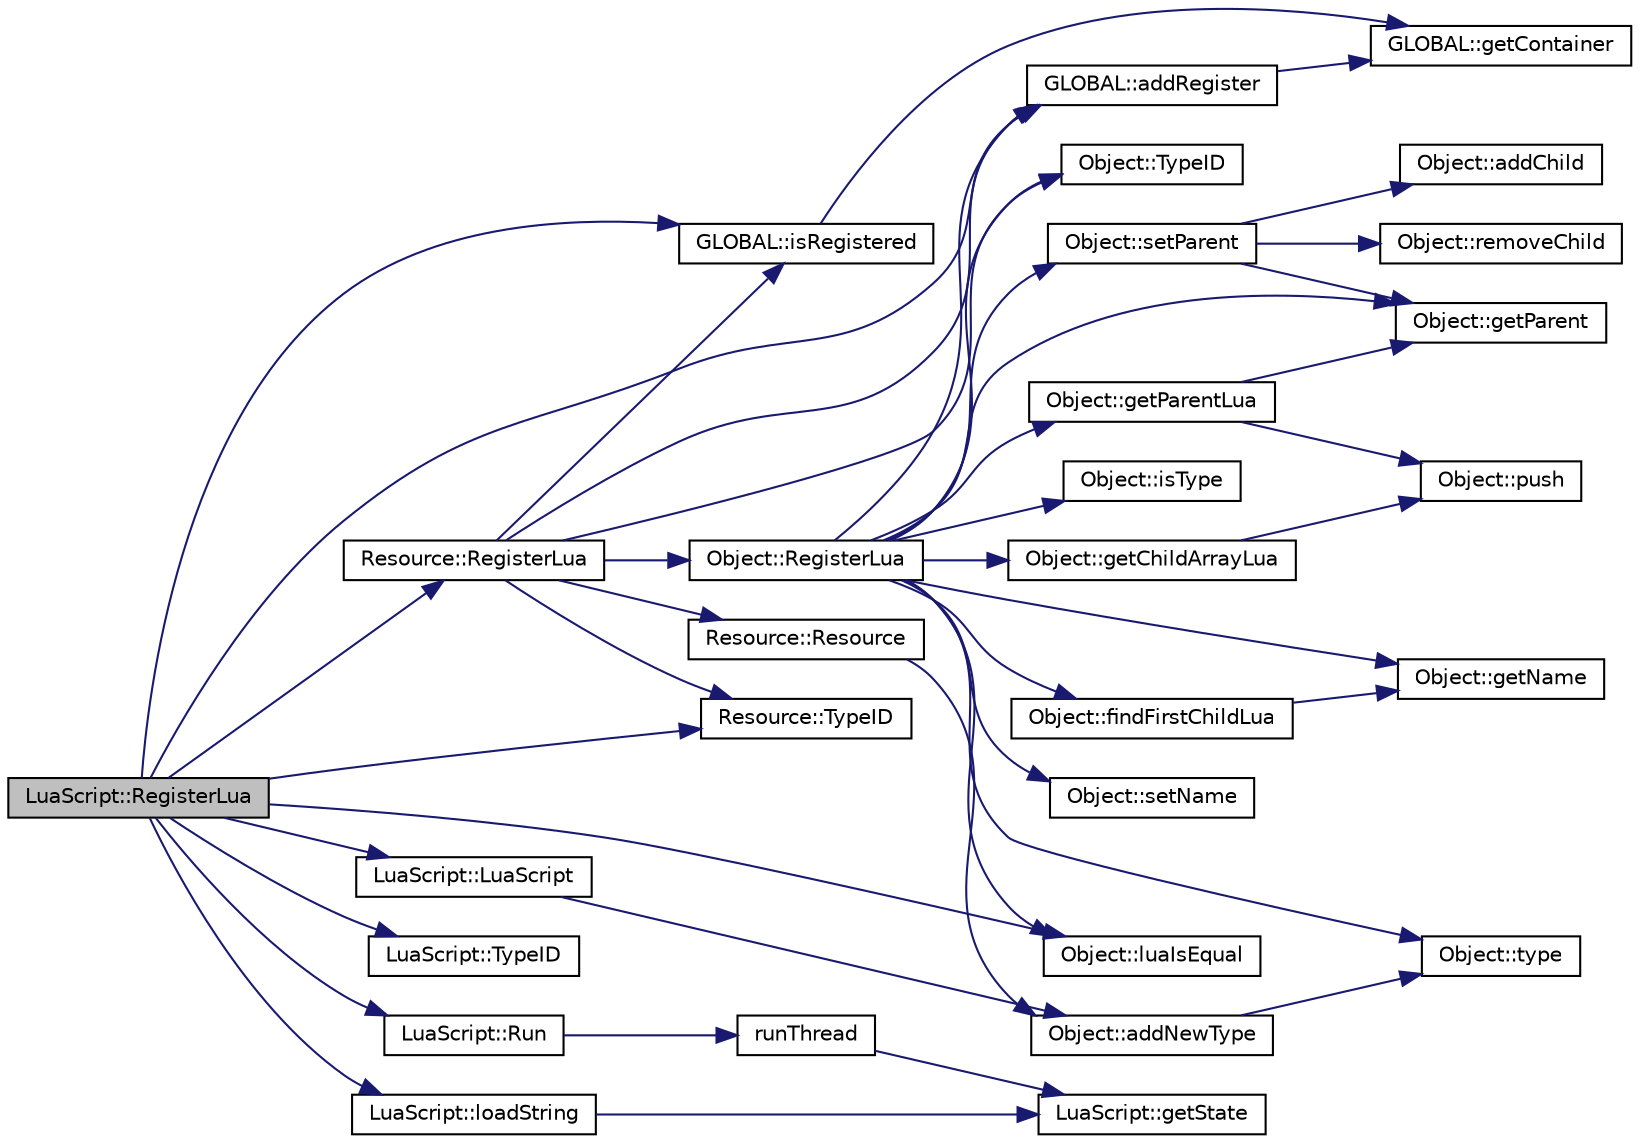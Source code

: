 digraph "LuaScript::RegisterLua"
{
  edge [fontname="Helvetica",fontsize="10",labelfontname="Helvetica",labelfontsize="10"];
  node [fontname="Helvetica",fontsize="10",shape=record];
  rankdir="LR";
  Node1 [label="LuaScript::RegisterLua",height=0.2,width=0.4,color="black", fillcolor="grey75", style="filled", fontcolor="black"];
  Node1 -> Node2 [color="midnightblue",fontsize="10",style="solid",fontname="Helvetica"];
  Node2 [label="GLOBAL::isRegistered",height=0.2,width=0.4,color="black", fillcolor="white", style="filled",URL="$namespace_g_l_o_b_a_l.html#a2694bc250653b6da682a4536a396298e"];
  Node2 -> Node3 [color="midnightblue",fontsize="10",style="solid",fontname="Helvetica"];
  Node3 [label="GLOBAL::getContainer",height=0.2,width=0.4,color="black", fillcolor="white", style="filled",URL="$namespace_g_l_o_b_a_l.html#a48421068f5a2961b446e71f3dba107e1"];
  Node1 -> Node4 [color="midnightblue",fontsize="10",style="solid",fontname="Helvetica"];
  Node4 [label="Resource::TypeID",height=0.2,width=0.4,color="black", fillcolor="white", style="filled",URL="$class_resource.html#a1efee3f7b74a3c200aa5191c841f1742"];
  Node1 -> Node5 [color="midnightblue",fontsize="10",style="solid",fontname="Helvetica"];
  Node5 [label="Resource::RegisterLua",height=0.2,width=0.4,color="black", fillcolor="white", style="filled",URL="$class_resource.html#ab9e43030c620a23b98ba593e40f9e461"];
  Node5 -> Node2 [color="midnightblue",fontsize="10",style="solid",fontname="Helvetica"];
  Node5 -> Node6 [color="midnightblue",fontsize="10",style="solid",fontname="Helvetica"];
  Node6 [label="Object::TypeID",height=0.2,width=0.4,color="black", fillcolor="white", style="filled",URL="$class_object.html#adbb5326be3714f3ec41e783350ba9db0"];
  Node5 -> Node7 [color="midnightblue",fontsize="10",style="solid",fontname="Helvetica"];
  Node7 [label="Object::RegisterLua",height=0.2,width=0.4,color="black", fillcolor="white", style="filled",URL="$class_object.html#a928464bf68f63bbfb71e6e9ceb21bbb4"];
  Node7 -> Node8 [color="midnightblue",fontsize="10",style="solid",fontname="Helvetica"];
  Node8 [label="GLOBAL::addRegister",height=0.2,width=0.4,color="black", fillcolor="white", style="filled",URL="$namespace_g_l_o_b_a_l.html#a232ab9edd3a847771c8ab47813a21c14"];
  Node8 -> Node3 [color="midnightblue",fontsize="10",style="solid",fontname="Helvetica"];
  Node7 -> Node6 [color="midnightblue",fontsize="10",style="solid",fontname="Helvetica"];
  Node7 -> Node9 [color="midnightblue",fontsize="10",style="solid",fontname="Helvetica"];
  Node9 [label="Object::getName",height=0.2,width=0.4,color="black", fillcolor="white", style="filled",URL="$class_object.html#a6390f4fca865dc59e3442e9f0fb6bd5e"];
  Node7 -> Node10 [color="midnightblue",fontsize="10",style="solid",fontname="Helvetica"];
  Node10 [label="Object::setName",height=0.2,width=0.4,color="black", fillcolor="white", style="filled",URL="$class_object.html#a741baf738c82a3f9186d7ff1374c3763"];
  Node7 -> Node11 [color="midnightblue",fontsize="10",style="solid",fontname="Helvetica"];
  Node11 [label="Object::getChildArrayLua",height=0.2,width=0.4,color="black", fillcolor="white", style="filled",URL="$class_object.html#a55337766a87d3b86b74f5d96c2ae932d"];
  Node11 -> Node12 [color="midnightblue",fontsize="10",style="solid",fontname="Helvetica"];
  Node12 [label="Object::push",height=0.2,width=0.4,color="black", fillcolor="white", style="filled",URL="$class_object.html#a0e9a540d7260cb67a9f96a1244873fba"];
  Node7 -> Node13 [color="midnightblue",fontsize="10",style="solid",fontname="Helvetica"];
  Node13 [label="Object::getParent",height=0.2,width=0.4,color="black", fillcolor="white", style="filled",URL="$class_object.html#adf49dfc9ded6c7b527c40518bf8e7565"];
  Node7 -> Node14 [color="midnightblue",fontsize="10",style="solid",fontname="Helvetica"];
  Node14 [label="Object::setParent",height=0.2,width=0.4,color="black", fillcolor="white", style="filled",URL="$class_object.html#ac9bc4638b6bbf57b9421f58f87d1c5ac"];
  Node14 -> Node13 [color="midnightblue",fontsize="10",style="solid",fontname="Helvetica"];
  Node14 -> Node15 [color="midnightblue",fontsize="10",style="solid",fontname="Helvetica"];
  Node15 [label="Object::removeChild",height=0.2,width=0.4,color="black", fillcolor="white", style="filled",URL="$class_object.html#af10570c0792e70b6a135af53559f9e19"];
  Node14 -> Node16 [color="midnightblue",fontsize="10",style="solid",fontname="Helvetica"];
  Node16 [label="Object::addChild",height=0.2,width=0.4,color="black", fillcolor="white", style="filled",URL="$class_object.html#a599e52a38e2a5e605d4247393f941ab9"];
  Node7 -> Node17 [color="midnightblue",fontsize="10",style="solid",fontname="Helvetica"];
  Node17 [label="Object::getParentLua",height=0.2,width=0.4,color="black", fillcolor="white", style="filled",URL="$class_object.html#adbf055dfca18226397d6d3b9dd9467ef"];
  Node17 -> Node13 [color="midnightblue",fontsize="10",style="solid",fontname="Helvetica"];
  Node17 -> Node12 [color="midnightblue",fontsize="10",style="solid",fontname="Helvetica"];
  Node7 -> Node18 [color="midnightblue",fontsize="10",style="solid",fontname="Helvetica"];
  Node18 [label="Object::findFirstChildLua",height=0.2,width=0.4,color="black", fillcolor="white", style="filled",URL="$class_object.html#ab8d6d59726bd115047f427f23c901231"];
  Node18 -> Node9 [color="midnightblue",fontsize="10",style="solid",fontname="Helvetica"];
  Node7 -> Node19 [color="midnightblue",fontsize="10",style="solid",fontname="Helvetica"];
  Node19 [label="Object::isType",height=0.2,width=0.4,color="black", fillcolor="white", style="filled",URL="$class_object.html#aacbe0d82f8b9da6a614589bfeb107207"];
  Node7 -> Node20 [color="midnightblue",fontsize="10",style="solid",fontname="Helvetica"];
  Node20 [label="Object::luaIsEqual",height=0.2,width=0.4,color="black", fillcolor="white", style="filled",URL="$class_object.html#a1eebbd69a4c920d50cbc1df3e934512f"];
  Node7 -> Node21 [color="midnightblue",fontsize="10",style="solid",fontname="Helvetica"];
  Node21 [label="Object::type",height=0.2,width=0.4,color="black", fillcolor="white", style="filled",URL="$class_object.html#a4433fd7d9d5f2806e9b21a9dda623e51"];
  Node5 -> Node8 [color="midnightblue",fontsize="10",style="solid",fontname="Helvetica"];
  Node5 -> Node4 [color="midnightblue",fontsize="10",style="solid",fontname="Helvetica"];
  Node5 -> Node22 [color="midnightblue",fontsize="10",style="solid",fontname="Helvetica"];
  Node22 [label="Resource::Resource",height=0.2,width=0.4,color="black", fillcolor="white", style="filled",URL="$class_resource.html#a5a87b23dc0327bbf8d53c6f38f637f48"];
  Node22 -> Node23 [color="midnightblue",fontsize="10",style="solid",fontname="Helvetica"];
  Node23 [label="Object::addNewType",height=0.2,width=0.4,color="black", fillcolor="white", style="filled",URL="$class_object.html#acb87dc6630fa84f6054249db34cf682d"];
  Node23 -> Node21 [color="midnightblue",fontsize="10",style="solid",fontname="Helvetica"];
  Node1 -> Node8 [color="midnightblue",fontsize="10",style="solid",fontname="Helvetica"];
  Node1 -> Node24 [color="midnightblue",fontsize="10",style="solid",fontname="Helvetica"];
  Node24 [label="LuaScript::TypeID",height=0.2,width=0.4,color="black", fillcolor="white", style="filled",URL="$class_lua_script.html#a554af86c471f69b641f46a0e8b138114"];
  Node1 -> Node25 [color="midnightblue",fontsize="10",style="solid",fontname="Helvetica"];
  Node25 [label="LuaScript::LuaScript",height=0.2,width=0.4,color="black", fillcolor="white", style="filled",URL="$class_lua_script.html#ad1c228fb9c3e3ecaabf76cc6852a7227"];
  Node25 -> Node23 [color="midnightblue",fontsize="10",style="solid",fontname="Helvetica"];
  Node1 -> Node26 [color="midnightblue",fontsize="10",style="solid",fontname="Helvetica"];
  Node26 [label="LuaScript::loadString",height=0.2,width=0.4,color="black", fillcolor="white", style="filled",URL="$class_lua_script.html#a4b8c245dadaab5743e82566d3403c2ba"];
  Node26 -> Node27 [color="midnightblue",fontsize="10",style="solid",fontname="Helvetica"];
  Node27 [label="LuaScript::getState",height=0.2,width=0.4,color="black", fillcolor="white", style="filled",URL="$class_lua_script.html#a3785f9562eb9147eea9e610559d8c5ba"];
  Node1 -> Node28 [color="midnightblue",fontsize="10",style="solid",fontname="Helvetica"];
  Node28 [label="LuaScript::Run",height=0.2,width=0.4,color="black", fillcolor="white", style="filled",URL="$class_lua_script.html#af3fe3cf73079f1d9907449a01471a872"];
  Node28 -> Node29 [color="midnightblue",fontsize="10",style="solid",fontname="Helvetica"];
  Node29 [label="runThread",height=0.2,width=0.4,color="black", fillcolor="white", style="filled",URL="$_lua_script_8cpp.html#a4ccd65b7a3ff84bcb04d1c9f8f29a6ba"];
  Node29 -> Node27 [color="midnightblue",fontsize="10",style="solid",fontname="Helvetica"];
  Node1 -> Node20 [color="midnightblue",fontsize="10",style="solid",fontname="Helvetica"];
}
